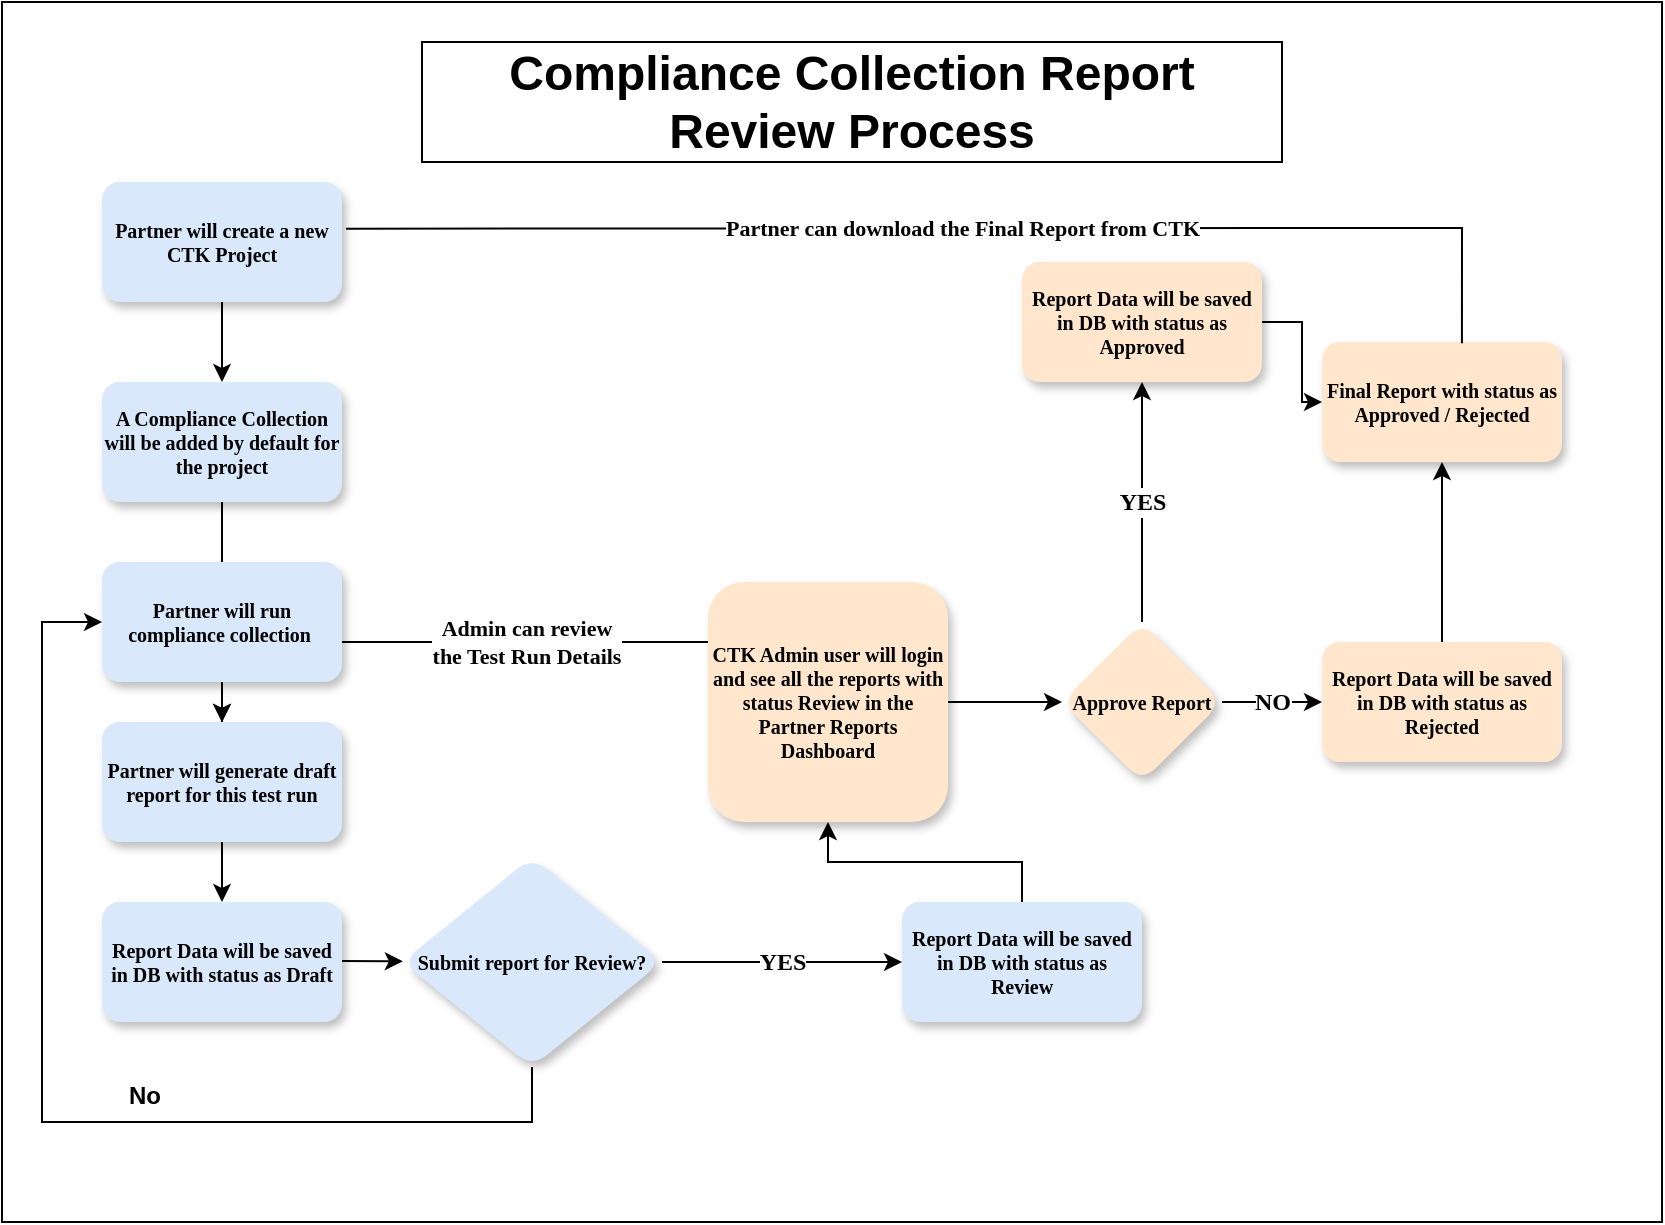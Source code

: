 <mxfile version="22.1.5" type="device">
  <diagram name="Page-1" id="c7558073-3199-34d8-9f00-42111426c3f3">
    <mxGraphModel dx="794" dy="424" grid="1" gridSize="10" guides="1" tooltips="1" connect="1" arrows="1" fold="1" page="1" pageScale="1" pageWidth="826" pageHeight="1169" background="none" math="0" shadow="0">
      <root>
        <mxCell id="0" />
        <mxCell id="1" parent="0" />
        <mxCell id="qdhjX7PnNyru0yQS5ILC-2" value="&lt;h1&gt;&lt;br&gt;&lt;/h1&gt;" style="rounded=0;whiteSpace=wrap;html=1;" vertex="1" parent="1">
          <mxGeometry y="40" width="830" height="610" as="geometry" />
        </mxCell>
        <mxCell id="25AaMbBkdScn_HasonkM-110" value="" style="edgeStyle=orthogonalEdgeStyle;rounded=0;orthogonalLoop=1;jettySize=auto;html=1;fontSize=12;" parent="1" source="25AaMbBkdScn_HasonkM-96" target="25AaMbBkdScn_HasonkM-97" edge="1">
          <mxGeometry relative="1" as="geometry" />
        </mxCell>
        <mxCell id="25AaMbBkdScn_HasonkM-96" value="Partner will create a new CTK Project" style="rounded=1;whiteSpace=wrap;html=1;fillColor=#dae8fc;strokeColor=none;fontSize=10;shadow=1;gradientColor=none;fontFamily=Verdana;fontStyle=1" parent="1" vertex="1">
          <mxGeometry x="50" y="130" width="120" height="60" as="geometry" />
        </mxCell>
        <mxCell id="25AaMbBkdScn_HasonkM-111" value="" style="edgeStyle=orthogonalEdgeStyle;rounded=0;orthogonalLoop=1;jettySize=auto;html=1;fontSize=12;" parent="1" source="25AaMbBkdScn_HasonkM-97" target="25AaMbBkdScn_HasonkM-100" edge="1">
          <mxGeometry relative="1" as="geometry" />
        </mxCell>
        <mxCell id="25AaMbBkdScn_HasonkM-97" value="A Compliance Collection will be added by default for the project" style="rounded=1;whiteSpace=wrap;html=1;fillColor=#dae8fc;strokeColor=none;fontSize=10;shadow=1;fontFamily=Verdana;fontStyle=1" parent="1" vertex="1">
          <mxGeometry x="50" y="230" width="120" height="60" as="geometry" />
        </mxCell>
        <mxCell id="25AaMbBkdScn_HasonkM-108" value="" style="edgeStyle=orthogonalEdgeStyle;rounded=0;orthogonalLoop=1;jettySize=auto;html=1;fontSize=12;" parent="1" source="25AaMbBkdScn_HasonkM-98" target="25AaMbBkdScn_HasonkM-100" edge="1">
          <mxGeometry relative="1" as="geometry" />
        </mxCell>
        <mxCell id="25AaMbBkdScn_HasonkM-98" value="Partner will run compliance collection&amp;nbsp;&lt;br style=&quot;font-size: 10px;&quot;&gt;" style="rounded=1;whiteSpace=wrap;html=1;fillColor=#dae8fc;strokeColor=none;fontSize=10;shadow=1;fontFamily=Verdana;fontStyle=1" parent="1" vertex="1">
          <mxGeometry x="50" y="320" width="120" height="60" as="geometry" />
        </mxCell>
        <mxCell id="25AaMbBkdScn_HasonkM-116" value="YES" style="edgeStyle=orthogonalEdgeStyle;rounded=0;orthogonalLoop=1;jettySize=auto;html=1;fontSize=12;fontFamily=Verdana;fontStyle=1;verticalAlign=middle;" parent="1" source="25AaMbBkdScn_HasonkM-99" target="25AaMbBkdScn_HasonkM-103" edge="1">
          <mxGeometry relative="1" as="geometry">
            <Array as="points">
              <mxPoint x="380" y="520" />
              <mxPoint x="380" y="520" />
            </Array>
          </mxGeometry>
        </mxCell>
        <mxCell id="25AaMbBkdScn_HasonkM-99" value="Submit report for Review?&lt;br style=&quot;font-size: 10px;&quot;&gt;" style="rhombus;whiteSpace=wrap;html=1;fillColor=#dae8fc;strokeColor=none;fontSize=10;rounded=1;shadow=1;fontFamily=Verdana;verticalAlign=middle;horizontal=1;fontStyle=1" parent="1" vertex="1">
          <mxGeometry x="200" y="467.5" width="130" height="105" as="geometry" />
        </mxCell>
        <mxCell id="25AaMbBkdScn_HasonkM-109" value="" style="edgeStyle=orthogonalEdgeStyle;rounded=0;orthogonalLoop=1;jettySize=auto;html=1;fontSize=12;" parent="1" source="25AaMbBkdScn_HasonkM-100" target="25AaMbBkdScn_HasonkM-104" edge="1">
          <mxGeometry relative="1" as="geometry" />
        </mxCell>
        <mxCell id="25AaMbBkdScn_HasonkM-100" value="Partner will generate draft report for this test run" style="rounded=1;whiteSpace=wrap;html=1;fillColor=#dae8fc;strokeColor=none;fontSize=10;shadow=1;fontFamily=Verdana;fontStyle=1" parent="1" vertex="1">
          <mxGeometry x="50" y="400" width="120" height="60" as="geometry" />
        </mxCell>
        <mxCell id="25AaMbBkdScn_HasonkM-101" value="" style="endArrow=classic;html=1;rounded=0;fontSize=12;" parent="1" edge="1" target="25AaMbBkdScn_HasonkM-99">
          <mxGeometry width="50" height="50" relative="1" as="geometry">
            <mxPoint x="170" y="519.5" as="sourcePoint" />
            <mxPoint x="190" y="520" as="targetPoint" />
          </mxGeometry>
        </mxCell>
        <mxCell id="25AaMbBkdScn_HasonkM-114" value="" style="edgeStyle=orthogonalEdgeStyle;rounded=0;orthogonalLoop=1;jettySize=auto;html=1;fontSize=12;" parent="1" source="25AaMbBkdScn_HasonkM-103" target="25AaMbBkdScn_HasonkM-113" edge="1">
          <mxGeometry relative="1" as="geometry" />
        </mxCell>
        <mxCell id="25AaMbBkdScn_HasonkM-103" value="Report Data will be saved in DB with status as Review" style="rounded=1;whiteSpace=wrap;html=1;fillColor=#dae8fc;strokeColor=none;fontSize=10;shadow=1;fontFamily=Verdana;verticalAlign=middle;horizontal=1;fontStyle=1" parent="1" vertex="1">
          <mxGeometry x="450" y="490" width="120" height="60" as="geometry" />
        </mxCell>
        <mxCell id="25AaMbBkdScn_HasonkM-104" value="Report Data will be saved in DB with status as Draft" style="rounded=1;whiteSpace=wrap;html=1;fillColor=#dae8fc;strokeColor=none;fontSize=10;shadow=1;fontFamily=Verdana;verticalAlign=middle;horizontal=1;fontStyle=1" parent="1" vertex="1">
          <mxGeometry x="50" y="490" width="120" height="60" as="geometry" />
        </mxCell>
        <mxCell id="25AaMbBkdScn_HasonkM-105" value="" style="endArrow=classic;html=1;rounded=0;exitX=0.5;exitY=1;exitDx=0;exitDy=0;entryX=0;entryY=0.5;entryDx=0;entryDy=0;fontSize=10;fontFamily=Verdana;fontStyle=1;verticalAlign=middle;" parent="1" source="25AaMbBkdScn_HasonkM-99" target="25AaMbBkdScn_HasonkM-98" edge="1">
          <mxGeometry width="50" height="50" relative="1" as="geometry">
            <mxPoint x="210" y="550" as="sourcePoint" />
            <mxPoint x="150" y="550" as="targetPoint" />
            <Array as="points">
              <mxPoint x="265" y="600" />
              <mxPoint x="150" y="600" />
              <mxPoint x="20" y="600" />
              <mxPoint x="20" y="430" />
              <mxPoint x="20" y="350" />
            </Array>
          </mxGeometry>
        </mxCell>
        <mxCell id="25AaMbBkdScn_HasonkM-106" value="&lt;font style=&quot;font-size: 12px;&quot;&gt;No&lt;/font&gt;" style="edgeLabel;html=1;align=center;verticalAlign=middle;resizable=0;points=[];fontSize=12;fontStyle=1" parent="25AaMbBkdScn_HasonkM-105" vertex="1" connectable="0">
          <mxGeometry x="0.034" relative="1" as="geometry">
            <mxPoint x="51" as="offset" />
          </mxGeometry>
        </mxCell>
        <mxCell id="25AaMbBkdScn_HasonkM-117" value="" style="edgeStyle=orthogonalEdgeStyle;rounded=0;orthogonalLoop=1;jettySize=auto;html=1;fontSize=12;" parent="1" source="25AaMbBkdScn_HasonkM-113" target="25AaMbBkdScn_HasonkM-115" edge="1">
          <mxGeometry relative="1" as="geometry" />
        </mxCell>
        <mxCell id="25AaMbBkdScn_HasonkM-113" value="CTK Admin user will login and see all the reports with status Review in the Partner Reports Dashboard" style="whiteSpace=wrap;html=1;aspect=fixed;fillColor=#ffe6cc;strokeColor=none;fontSize=10;rounded=1;shadow=1;fontFamily=Verdana;verticalAlign=middle;horizontal=1;fontStyle=1" parent="1" vertex="1">
          <mxGeometry x="353" y="330" width="120" height="120" as="geometry" />
        </mxCell>
        <mxCell id="25AaMbBkdScn_HasonkM-120" value="NO" style="edgeStyle=orthogonalEdgeStyle;rounded=0;orthogonalLoop=1;jettySize=auto;html=1;fontSize=12;fontFamily=Verdana;fontStyle=1;verticalAlign=middle;" parent="1" source="25AaMbBkdScn_HasonkM-115" target="25AaMbBkdScn_HasonkM-119" edge="1">
          <mxGeometry relative="1" as="geometry" />
        </mxCell>
        <mxCell id="25AaMbBkdScn_HasonkM-121" value="YES" style="edgeStyle=orthogonalEdgeStyle;rounded=0;orthogonalLoop=1;jettySize=auto;html=1;fontSize=12;fontFamily=Verdana;fontStyle=1;verticalAlign=middle;" parent="1" source="25AaMbBkdScn_HasonkM-115" target="25AaMbBkdScn_HasonkM-118" edge="1">
          <mxGeometry relative="1" as="geometry" />
        </mxCell>
        <mxCell id="25AaMbBkdScn_HasonkM-115" value="Approve Report" style="rhombus;whiteSpace=wrap;html=1;fillColor=#ffe6cc;strokeColor=none;fontSize=10;rounded=1;shadow=1;fontFamily=Verdana;verticalAlign=middle;horizontal=1;fontStyle=1" parent="1" vertex="1">
          <mxGeometry x="530" y="350" width="80" height="80" as="geometry" />
        </mxCell>
        <mxCell id="25AaMbBkdScn_HasonkM-124" value="" style="edgeStyle=orthogonalEdgeStyle;rounded=0;orthogonalLoop=1;jettySize=auto;html=1;fontSize=12;" parent="1" source="25AaMbBkdScn_HasonkM-118" target="25AaMbBkdScn_HasonkM-122" edge="1">
          <mxGeometry relative="1" as="geometry" />
        </mxCell>
        <mxCell id="25AaMbBkdScn_HasonkM-118" value="Report Data will be saved in DB with status as Approved" style="rounded=1;whiteSpace=wrap;html=1;fillColor=#ffe6cc;strokeColor=none;fontSize=10;shadow=1;fontFamily=Verdana;verticalAlign=middle;horizontal=1;fontStyle=1" parent="1" vertex="1">
          <mxGeometry x="510" y="170" width="120" height="60" as="geometry" />
        </mxCell>
        <mxCell id="25AaMbBkdScn_HasonkM-123" value="" style="edgeStyle=orthogonalEdgeStyle;rounded=0;orthogonalLoop=1;jettySize=auto;html=1;fontSize=12;" parent="1" source="25AaMbBkdScn_HasonkM-119" target="25AaMbBkdScn_HasonkM-122" edge="1">
          <mxGeometry relative="1" as="geometry" />
        </mxCell>
        <mxCell id="25AaMbBkdScn_HasonkM-119" value="Report Data will be saved in DB with status as Rejected" style="rounded=1;whiteSpace=wrap;html=1;fillColor=#ffe6cc;strokeColor=none;fontSize=10;shadow=1;fontFamily=Verdana;verticalAlign=middle;horizontal=1;fontStyle=1" parent="1" vertex="1">
          <mxGeometry x="660" y="360" width="120" height="60" as="geometry" />
        </mxCell>
        <mxCell id="25AaMbBkdScn_HasonkM-122" value="Final Report with status as Approved / Rejected" style="rounded=1;whiteSpace=wrap;html=1;fillColor=#ffe6cc;strokeColor=none;fontSize=10;shadow=1;fontFamily=Verdana;verticalAlign=middle;horizontal=1;fontStyle=1" parent="1" vertex="1">
          <mxGeometry x="660" y="210" width="120" height="60" as="geometry" />
        </mxCell>
        <mxCell id="25AaMbBkdScn_HasonkM-125" value="Admin can review &lt;br style=&quot;font-size: 11px;&quot;&gt;the Test Run Details" style="endArrow=none;html=1;rounded=0;entryX=0;entryY=0.25;entryDx=0;entryDy=0;fontSize=11;fontFamily=Verdana;fontStyle=1;verticalAlign=middle;" parent="1" target="25AaMbBkdScn_HasonkM-113" edge="1">
          <mxGeometry width="50" height="50" relative="1" as="geometry">
            <mxPoint x="170" y="360" as="sourcePoint" />
            <mxPoint x="430" y="420" as="targetPoint" />
            <Array as="points">
              <mxPoint x="170" y="360" />
            </Array>
          </mxGeometry>
        </mxCell>
        <mxCell id="25AaMbBkdScn_HasonkM-126" value="Partner can download the Final Report from CTK" style="endArrow=none;html=1;rounded=0;entryX=0.583;entryY=0.011;entryDx=0;entryDy=0;entryPerimeter=0;exitX=1.017;exitY=0.389;exitDx=0;exitDy=0;exitPerimeter=0;fontSize=11;fontFamily=Verdana;fontStyle=1;verticalAlign=middle;" parent="1" source="25AaMbBkdScn_HasonkM-96" target="25AaMbBkdScn_HasonkM-122" edge="1">
          <mxGeometry width="50" height="50" relative="1" as="geometry">
            <mxPoint x="170" y="150" as="sourcePoint" />
            <mxPoint x="430" y="300" as="targetPoint" />
            <Array as="points">
              <mxPoint x="730" y="153" />
            </Array>
          </mxGeometry>
        </mxCell>
        <mxCell id="qdhjX7PnNyru0yQS5ILC-3" value="&lt;h1&gt;Compliance Collection Report Review Process&lt;/h1&gt;" style="rounded=0;whiteSpace=wrap;html=1;" vertex="1" parent="1">
          <mxGeometry x="210" y="60" width="430" height="60" as="geometry" />
        </mxCell>
      </root>
    </mxGraphModel>
  </diagram>
</mxfile>
